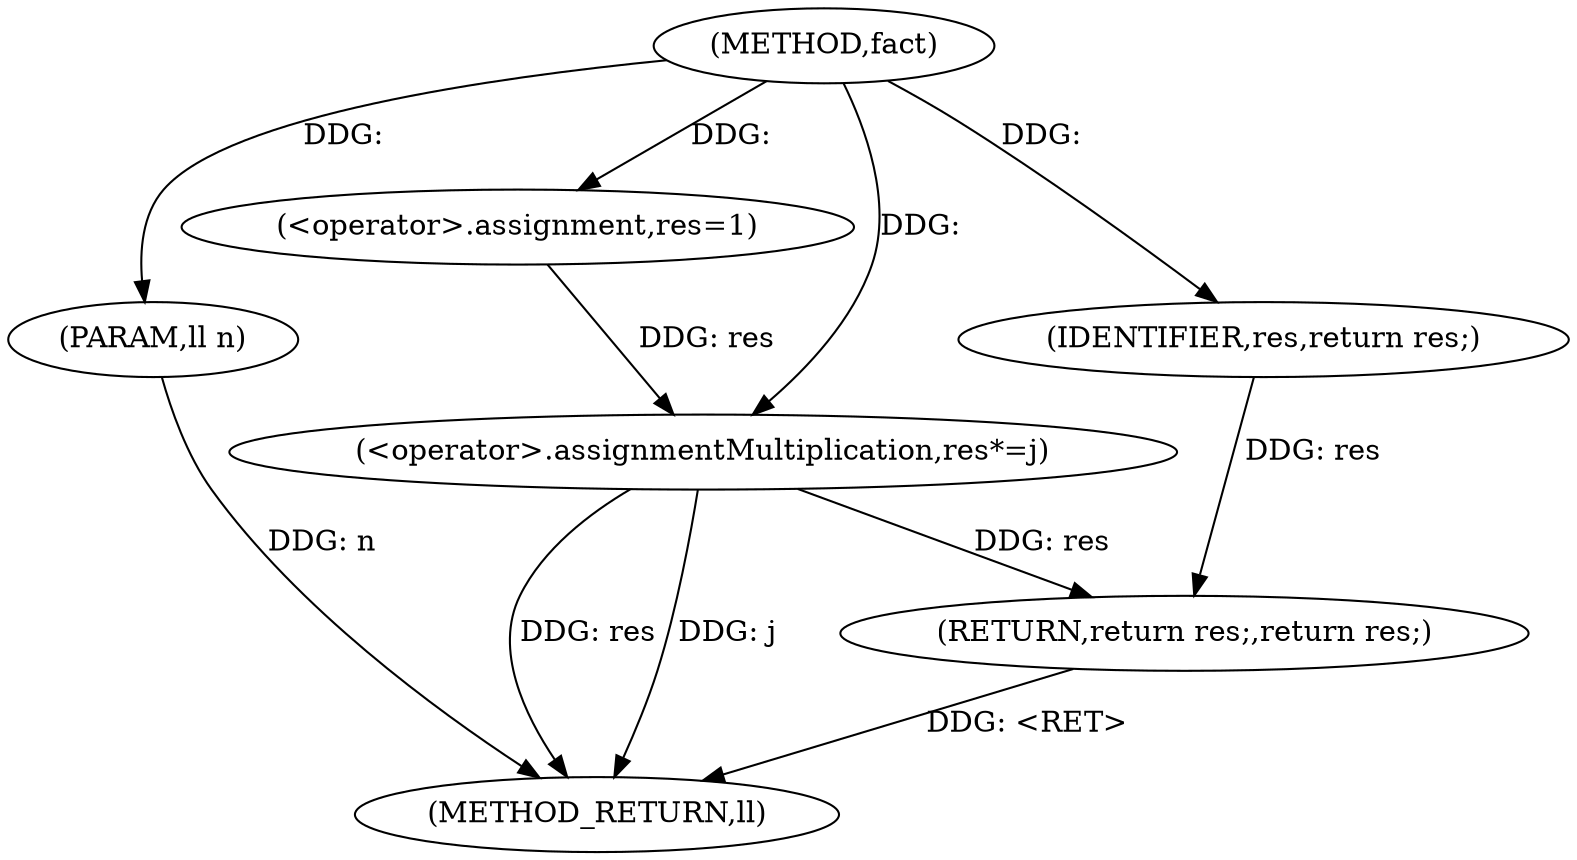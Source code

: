 digraph "fact" {  
"1000677" [label = "(METHOD,fact)" ]
"1000690" [label = "(METHOD_RETURN,ll)" ]
"1000678" [label = "(PARAM,ll n)" ]
"1000681" [label = "(<operator>.assignment,res=1)" ]
"1000688" [label = "(RETURN,return res;,return res;)" ]
"1000685" [label = "(<operator>.assignmentMultiplication,res*=j)" ]
"1000689" [label = "(IDENTIFIER,res,return res;)" ]
  "1000678" -> "1000690"  [ label = "DDG: n"] 
  "1000685" -> "1000690"  [ label = "DDG: res"] 
  "1000688" -> "1000690"  [ label = "DDG: <RET>"] 
  "1000685" -> "1000690"  [ label = "DDG: j"] 
  "1000677" -> "1000678"  [ label = "DDG: "] 
  "1000677" -> "1000681"  [ label = "DDG: "] 
  "1000689" -> "1000688"  [ label = "DDG: res"] 
  "1000685" -> "1000688"  [ label = "DDG: res"] 
  "1000677" -> "1000685"  [ label = "DDG: "] 
  "1000677" -> "1000689"  [ label = "DDG: "] 
  "1000681" -> "1000685"  [ label = "DDG: res"] 
}
